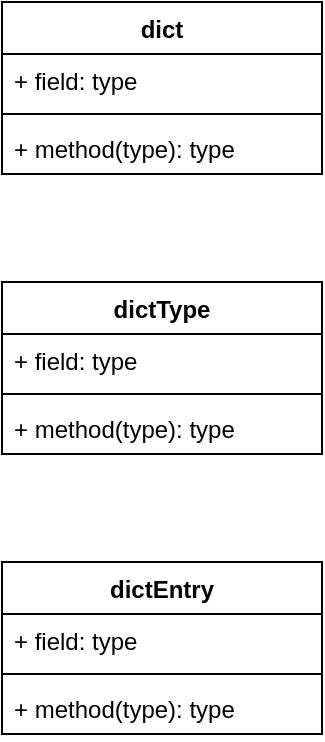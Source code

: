 <mxfile version="13.9.8" type="device" pages="3"><diagram id="kwGnPqtw0Sh4xN60_Mw1" name="datastructure"><mxGraphModel dx="1186" dy="592" grid="1" gridSize="10" guides="1" tooltips="1" connect="1" arrows="1" fold="1" page="1" pageScale="1" pageWidth="33000" pageHeight="46810" math="0" shadow="0"><root><mxCell id="WYOePW9jDsLeZXrMyy6C-0"/><mxCell id="WYOePW9jDsLeZXrMyy6C-1" parent="WYOePW9jDsLeZXrMyy6C-0"/><mxCell id="WYOePW9jDsLeZXrMyy6C-2" value="dict" style="swimlane;fontStyle=1;align=center;verticalAlign=top;childLayout=stackLayout;horizontal=1;startSize=26;horizontalStack=0;resizeParent=1;resizeParentMax=0;resizeLast=0;collapsible=1;marginBottom=0;" parent="WYOePW9jDsLeZXrMyy6C-1" vertex="1"><mxGeometry x="370" y="330" width="160" height="86" as="geometry"/></mxCell><mxCell id="WYOePW9jDsLeZXrMyy6C-3" value="+ field: type" style="text;strokeColor=none;fillColor=none;align=left;verticalAlign=top;spacingLeft=4;spacingRight=4;overflow=hidden;rotatable=0;points=[[0,0.5],[1,0.5]];portConstraint=eastwest;" parent="WYOePW9jDsLeZXrMyy6C-2" vertex="1"><mxGeometry y="26" width="160" height="26" as="geometry"/></mxCell><mxCell id="WYOePW9jDsLeZXrMyy6C-4" value="" style="line;strokeWidth=1;fillColor=none;align=left;verticalAlign=middle;spacingTop=-1;spacingLeft=3;spacingRight=3;rotatable=0;labelPosition=right;points=[];portConstraint=eastwest;" parent="WYOePW9jDsLeZXrMyy6C-2" vertex="1"><mxGeometry y="52" width="160" height="8" as="geometry"/></mxCell><mxCell id="WYOePW9jDsLeZXrMyy6C-5" value="+ method(type): type" style="text;strokeColor=none;fillColor=none;align=left;verticalAlign=top;spacingLeft=4;spacingRight=4;overflow=hidden;rotatable=0;points=[[0,0.5],[1,0.5]];portConstraint=eastwest;" parent="WYOePW9jDsLeZXrMyy6C-2" vertex="1"><mxGeometry y="60" width="160" height="26" as="geometry"/></mxCell><mxCell id="WYOePW9jDsLeZXrMyy6C-6" value="dictType" style="swimlane;fontStyle=1;align=center;verticalAlign=top;childLayout=stackLayout;horizontal=1;startSize=26;horizontalStack=0;resizeParent=1;resizeParentMax=0;resizeLast=0;collapsible=1;marginBottom=0;" parent="WYOePW9jDsLeZXrMyy6C-1" vertex="1"><mxGeometry x="370" y="470" width="160" height="86" as="geometry"/></mxCell><mxCell id="WYOePW9jDsLeZXrMyy6C-7" value="+ field: type" style="text;strokeColor=none;fillColor=none;align=left;verticalAlign=top;spacingLeft=4;spacingRight=4;overflow=hidden;rotatable=0;points=[[0,0.5],[1,0.5]];portConstraint=eastwest;" parent="WYOePW9jDsLeZXrMyy6C-6" vertex="1"><mxGeometry y="26" width="160" height="26" as="geometry"/></mxCell><mxCell id="WYOePW9jDsLeZXrMyy6C-8" value="" style="line;strokeWidth=1;fillColor=none;align=left;verticalAlign=middle;spacingTop=-1;spacingLeft=3;spacingRight=3;rotatable=0;labelPosition=right;points=[];portConstraint=eastwest;" parent="WYOePW9jDsLeZXrMyy6C-6" vertex="1"><mxGeometry y="52" width="160" height="8" as="geometry"/></mxCell><mxCell id="WYOePW9jDsLeZXrMyy6C-9" value="+ method(type): type" style="text;strokeColor=none;fillColor=none;align=left;verticalAlign=top;spacingLeft=4;spacingRight=4;overflow=hidden;rotatable=0;points=[[0,0.5],[1,0.5]];portConstraint=eastwest;" parent="WYOePW9jDsLeZXrMyy6C-6" vertex="1"><mxGeometry y="60" width="160" height="26" as="geometry"/></mxCell><mxCell id="WYOePW9jDsLeZXrMyy6C-10" value="dictEntry" style="swimlane;fontStyle=1;align=center;verticalAlign=top;childLayout=stackLayout;horizontal=1;startSize=26;horizontalStack=0;resizeParent=1;resizeParentMax=0;resizeLast=0;collapsible=1;marginBottom=0;" parent="WYOePW9jDsLeZXrMyy6C-1" vertex="1"><mxGeometry x="370" y="610" width="160" height="86" as="geometry"/></mxCell><mxCell id="WYOePW9jDsLeZXrMyy6C-11" value="+ field: type" style="text;strokeColor=none;fillColor=none;align=left;verticalAlign=top;spacingLeft=4;spacingRight=4;overflow=hidden;rotatable=0;points=[[0,0.5],[1,0.5]];portConstraint=eastwest;" parent="WYOePW9jDsLeZXrMyy6C-10" vertex="1"><mxGeometry y="26" width="160" height="26" as="geometry"/></mxCell><mxCell id="WYOePW9jDsLeZXrMyy6C-12" value="" style="line;strokeWidth=1;fillColor=none;align=left;verticalAlign=middle;spacingTop=-1;spacingLeft=3;spacingRight=3;rotatable=0;labelPosition=right;points=[];portConstraint=eastwest;" parent="WYOePW9jDsLeZXrMyy6C-10" vertex="1"><mxGeometry y="52" width="160" height="8" as="geometry"/></mxCell><mxCell id="WYOePW9jDsLeZXrMyy6C-13" value="+ method(type): type" style="text;strokeColor=none;fillColor=none;align=left;verticalAlign=top;spacingLeft=4;spacingRight=4;overflow=hidden;rotatable=0;points=[[0,0.5],[1,0.5]];portConstraint=eastwest;" parent="WYOePW9jDsLeZXrMyy6C-10" vertex="1"><mxGeometry y="60" width="160" height="26" as="geometry"/></mxCell></root></mxGraphModel></diagram><diagram id="MLkG6dIWdqjJvnIA7wKA" name="server"><mxGraphModel dx="1186" dy="592" grid="1" gridSize="10" guides="1" tooltips="1" connect="1" arrows="1" fold="1" page="1" pageScale="1" pageWidth="33000" pageHeight="46810" math="0" shadow="0"><root><mxCell id="0"/><mxCell id="1" parent="0"/><mxCell id="Axjt2PGUKr2vOuOMID9k-1" value="redisDB" style="swimlane;fontStyle=1;align=center;verticalAlign=top;childLayout=stackLayout;horizontal=1;startSize=26;horizontalStack=0;resizeParent=1;resizeParentMax=0;resizeLast=0;collapsible=1;marginBottom=0;" vertex="1" parent="1"><mxGeometry x="340" y="240" width="160" height="86" as="geometry"/></mxCell><mxCell id="Axjt2PGUKr2vOuOMID9k-2" value="+ field: type" style="text;strokeColor=none;fillColor=none;align=left;verticalAlign=top;spacingLeft=4;spacingRight=4;overflow=hidden;rotatable=0;points=[[0,0.5],[1,0.5]];portConstraint=eastwest;" vertex="1" parent="Axjt2PGUKr2vOuOMID9k-1"><mxGeometry y="26" width="160" height="26" as="geometry"/></mxCell><mxCell id="Axjt2PGUKr2vOuOMID9k-3" value="" style="line;strokeWidth=1;fillColor=none;align=left;verticalAlign=middle;spacingTop=-1;spacingLeft=3;spacingRight=3;rotatable=0;labelPosition=right;points=[];portConstraint=eastwest;" vertex="1" parent="Axjt2PGUKr2vOuOMID9k-1"><mxGeometry y="52" width="160" height="8" as="geometry"/></mxCell><mxCell id="Axjt2PGUKr2vOuOMID9k-4" value="+ method(type): type" style="text;strokeColor=none;fillColor=none;align=left;verticalAlign=top;spacingLeft=4;spacingRight=4;overflow=hidden;rotatable=0;points=[[0,0.5],[1,0.5]];portConstraint=eastwest;" vertex="1" parent="Axjt2PGUKr2vOuOMID9k-1"><mxGeometry y="60" width="160" height="26" as="geometry"/></mxCell><mxCell id="Axjt2PGUKr2vOuOMID9k-5" value="redisServer" style="swimlane;fontStyle=1;align=center;verticalAlign=top;childLayout=stackLayout;horizontal=1;startSize=26;horizontalStack=0;resizeParent=1;resizeParentMax=0;resizeLast=0;collapsible=1;marginBottom=0;" vertex="1" parent="1"><mxGeometry x="550" y="238" width="160" height="86" as="geometry"/></mxCell><mxCell id="Axjt2PGUKr2vOuOMID9k-6" value="+ field: type" style="text;strokeColor=none;fillColor=none;align=left;verticalAlign=top;spacingLeft=4;spacingRight=4;overflow=hidden;rotatable=0;points=[[0,0.5],[1,0.5]];portConstraint=eastwest;" vertex="1" parent="Axjt2PGUKr2vOuOMID9k-5"><mxGeometry y="26" width="160" height="26" as="geometry"/></mxCell><mxCell id="Axjt2PGUKr2vOuOMID9k-7" value="" style="line;strokeWidth=1;fillColor=none;align=left;verticalAlign=middle;spacingTop=-1;spacingLeft=3;spacingRight=3;rotatable=0;labelPosition=right;points=[];portConstraint=eastwest;" vertex="1" parent="Axjt2PGUKr2vOuOMID9k-5"><mxGeometry y="52" width="160" height="8" as="geometry"/></mxCell><mxCell id="Axjt2PGUKr2vOuOMID9k-8" value="+ method(type): type" style="text;strokeColor=none;fillColor=none;align=left;verticalAlign=top;spacingLeft=4;spacingRight=4;overflow=hidden;rotatable=0;points=[[0,0.5],[1,0.5]];portConstraint=eastwest;" vertex="1" parent="Axjt2PGUKr2vOuOMID9k-5"><mxGeometry y="60" width="160" height="26" as="geometry"/></mxCell><mxCell id="Axjt2PGUKr2vOuOMID9k-9" value="client" style="swimlane;fontStyle=1;align=center;verticalAlign=top;childLayout=stackLayout;horizontal=1;startSize=26;horizontalStack=0;resizeParent=1;resizeParentMax=0;resizeLast=0;collapsible=1;marginBottom=0;" vertex="1" parent="1"><mxGeometry x="340" y="370" width="160" height="86" as="geometry"/></mxCell><mxCell id="Axjt2PGUKr2vOuOMID9k-10" value="+ field: type" style="text;strokeColor=none;fillColor=none;align=left;verticalAlign=top;spacingLeft=4;spacingRight=4;overflow=hidden;rotatable=0;points=[[0,0.5],[1,0.5]];portConstraint=eastwest;" vertex="1" parent="Axjt2PGUKr2vOuOMID9k-9"><mxGeometry y="26" width="160" height="26" as="geometry"/></mxCell><mxCell id="Axjt2PGUKr2vOuOMID9k-11" value="" style="line;strokeWidth=1;fillColor=none;align=left;verticalAlign=middle;spacingTop=-1;spacingLeft=3;spacingRight=3;rotatable=0;labelPosition=right;points=[];portConstraint=eastwest;" vertex="1" parent="Axjt2PGUKr2vOuOMID9k-9"><mxGeometry y="52" width="160" height="8" as="geometry"/></mxCell><mxCell id="Axjt2PGUKr2vOuOMID9k-12" value="+ method(type): type" style="text;strokeColor=none;fillColor=none;align=left;verticalAlign=top;spacingLeft=4;spacingRight=4;overflow=hidden;rotatable=0;points=[[0,0.5],[1,0.5]];portConstraint=eastwest;" vertex="1" parent="Axjt2PGUKr2vOuOMID9k-9"><mxGeometry y="60" width="160" height="26" as="geometry"/></mxCell><mxCell id="Axjt2PGUKr2vOuOMID9k-13" value="redisObject(robj)" style="swimlane;fontStyle=1;align=center;verticalAlign=top;childLayout=stackLayout;horizontal=1;startSize=26;horizontalStack=0;resizeParent=1;resizeParentMax=0;resizeLast=0;collapsible=1;marginBottom=0;" vertex="1" parent="1"><mxGeometry x="550" y="370" width="160" height="86" as="geometry"/></mxCell><mxCell id="Axjt2PGUKr2vOuOMID9k-14" value="+ field: type" style="text;strokeColor=none;fillColor=none;align=left;verticalAlign=top;spacingLeft=4;spacingRight=4;overflow=hidden;rotatable=0;points=[[0,0.5],[1,0.5]];portConstraint=eastwest;" vertex="1" parent="Axjt2PGUKr2vOuOMID9k-13"><mxGeometry y="26" width="160" height="26" as="geometry"/></mxCell><mxCell id="Axjt2PGUKr2vOuOMID9k-15" value="" style="line;strokeWidth=1;fillColor=none;align=left;verticalAlign=middle;spacingTop=-1;spacingLeft=3;spacingRight=3;rotatable=0;labelPosition=right;points=[];portConstraint=eastwest;" vertex="1" parent="Axjt2PGUKr2vOuOMID9k-13"><mxGeometry y="52" width="160" height="8" as="geometry"/></mxCell><mxCell id="Axjt2PGUKr2vOuOMID9k-16" value="+ method(type): type" style="text;strokeColor=none;fillColor=none;align=left;verticalAlign=top;spacingLeft=4;spacingRight=4;overflow=hidden;rotatable=0;points=[[0,0.5],[1,0.5]];portConstraint=eastwest;" vertex="1" parent="Axjt2PGUKr2vOuOMID9k-13"><mxGeometry y="60" width="160" height="26" as="geometry"/></mxCell></root></mxGraphModel></diagram><diagram id="YJQRR5eWi-S0P3Myvu9Y" name="x.c"><mxGraphModel dx="1186" dy="592" grid="1" gridSize="10" guides="1" tooltips="1" connect="1" arrows="1" fold="1" page="1" pageScale="1" pageWidth="33000" pageHeight="46810" math="0" shadow="0"><root><mxCell id="NICX659uabWh8dzZwSVL-0"/><mxCell id="NICX659uabWh8dzZwSVL-1" parent="NICX659uabWh8dzZwSVL-0"/><mxCell id="KI76AhLWskmVphOcVBWf-0" value="db.c" style="rounded=1;whiteSpace=wrap;html=1;" vertex="1" parent="NICX659uabWh8dzZwSVL-1"><mxGeometry x="460" y="330" width="120" height="60" as="geometry"/></mxCell><mxCell id="KI76AhLWskmVphOcVBWf-1" value="expire.c" style="rounded=1;whiteSpace=wrap;html=1;" vertex="1" parent="NICX659uabWh8dzZwSVL-1"><mxGeometry x="660" y="330" width="120" height="60" as="geometry"/></mxCell><mxCell id="9aq2ZsErig46l1gBdpZh-0" value="notify.c" style="rounded=1;whiteSpace=wrap;html=1;" vertex="1" parent="NICX659uabWh8dzZwSVL-1"><mxGeometry x="860" y="330" width="120" height="60" as="geometry"/></mxCell></root></mxGraphModel></diagram></mxfile>